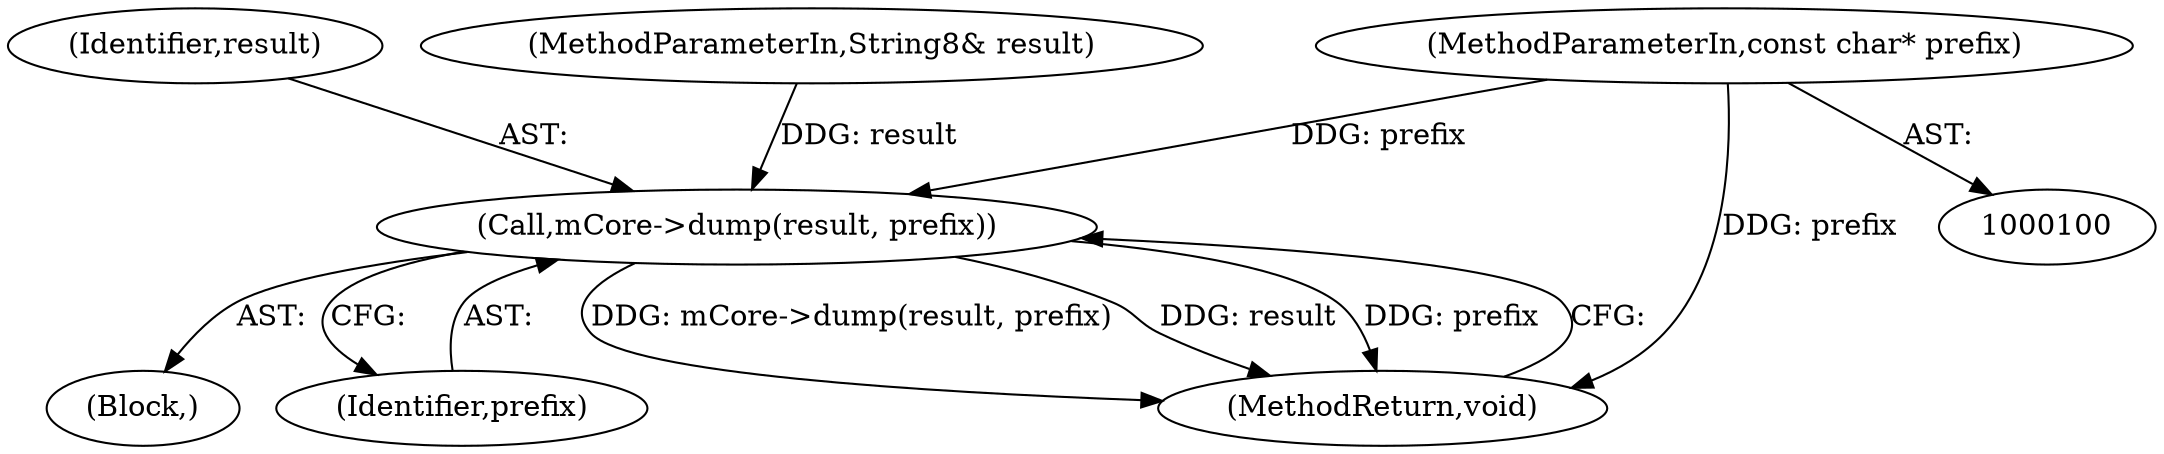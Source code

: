 digraph "1_Android_85d253fab5e2c01bd90990667c6de25c282fc5cd@pointer" {
"1000102" [label="(MethodParameterIn,const char* prefix)"];
"1000104" [label="(Call,mCore->dump(result, prefix))"];
"1000103" [label="(Block,)"];
"1000102" [label="(MethodParameterIn,const char* prefix)"];
"1000105" [label="(Identifier,result)"];
"1000101" [label="(MethodParameterIn,String8& result)"];
"1000106" [label="(Identifier,prefix)"];
"1000104" [label="(Call,mCore->dump(result, prefix))"];
"1000107" [label="(MethodReturn,void)"];
"1000102" -> "1000100"  [label="AST: "];
"1000102" -> "1000107"  [label="DDG: prefix"];
"1000102" -> "1000104"  [label="DDG: prefix"];
"1000104" -> "1000103"  [label="AST: "];
"1000104" -> "1000106"  [label="CFG: "];
"1000105" -> "1000104"  [label="AST: "];
"1000106" -> "1000104"  [label="AST: "];
"1000107" -> "1000104"  [label="CFG: "];
"1000104" -> "1000107"  [label="DDG: mCore->dump(result, prefix)"];
"1000104" -> "1000107"  [label="DDG: result"];
"1000104" -> "1000107"  [label="DDG: prefix"];
"1000101" -> "1000104"  [label="DDG: result"];
}
